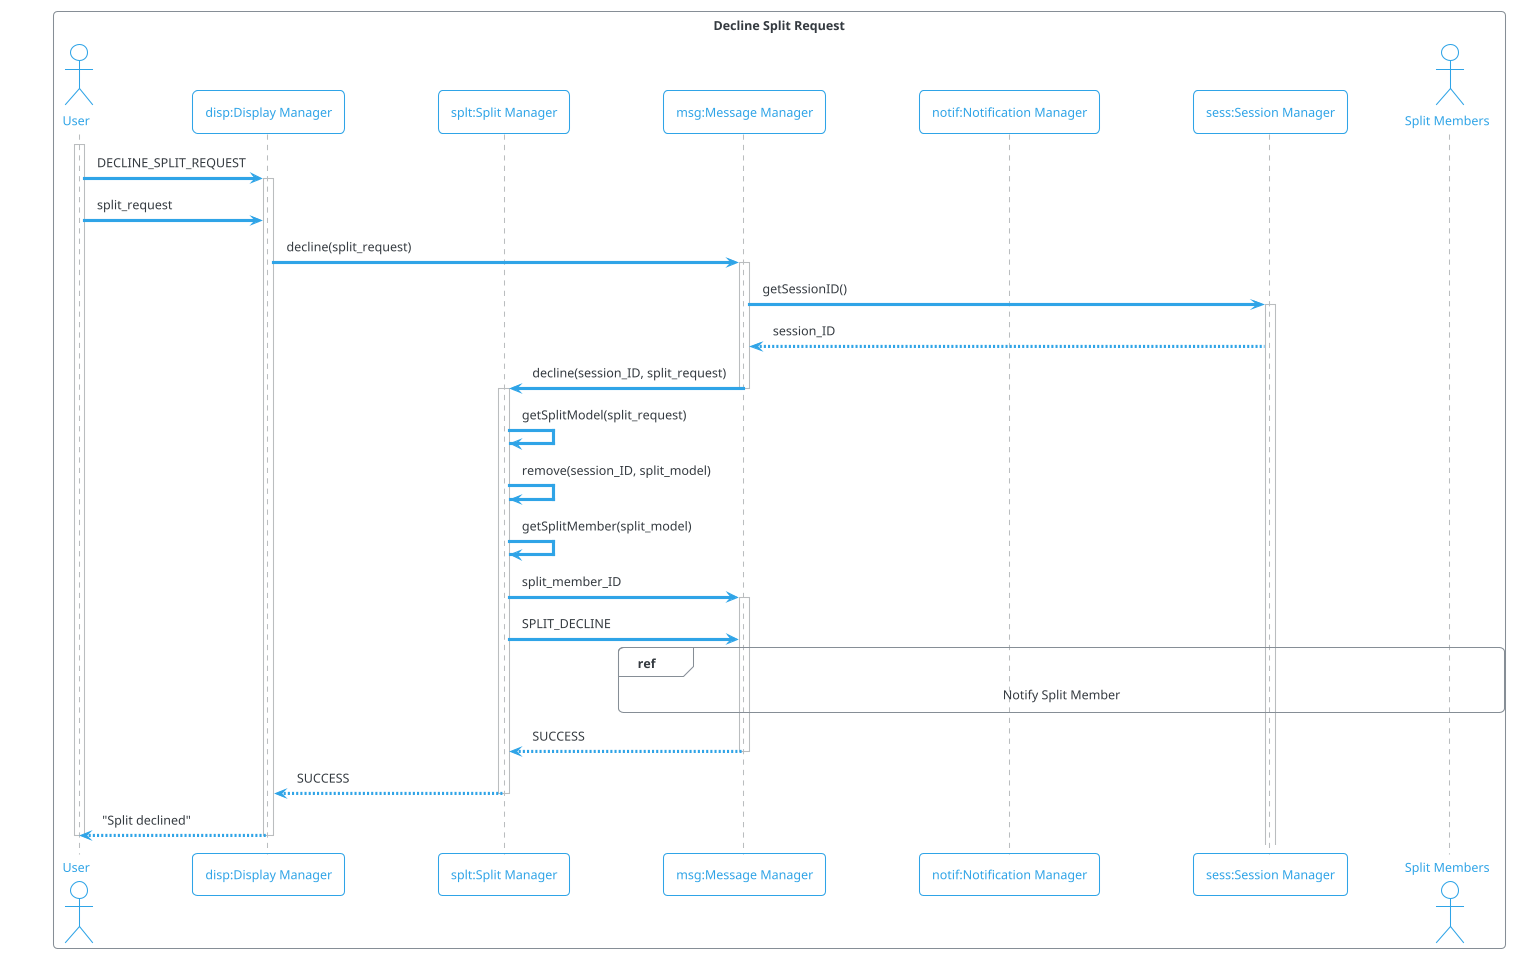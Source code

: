 @startuml
!theme cerulean-outline
box "Decline Split Request"
actor "User" as user
participant "disp:Display Manager" as disp
participant "splt:Split Manager" as splt
participant "msg:Message Manager" as msg
participant "notif:Notification Manager" as notif
participant "sess:Session Manager" as sess
actor "Split Members" as splitMembers
end box
activate user
user -> disp ++ : DECLINE_SPLIT_REQUEST
user -> disp : split_request
disp -> msg ++ : decline(split_request)
msg -> sess ++ : getSessionID()
sess --> msg : session_ID
msg -> splt --++ : decline(session_ID, split_request)
splt -> splt : getSplitModel(split_request)
splt -> splt : remove(session_ID, split_model)
splt -> splt : getSplitMember(split_model)
splt -> msg ++ : split_member_ID
splt -> msg : SPLIT_DECLINE
ref over notif, msg, splitMembers : Notify Split Member
msg --> splt -- : SUCCESS
splt --> disp -- : SUCCESS
disp --> user -- : "Split declined"
deactivate user
@enduml